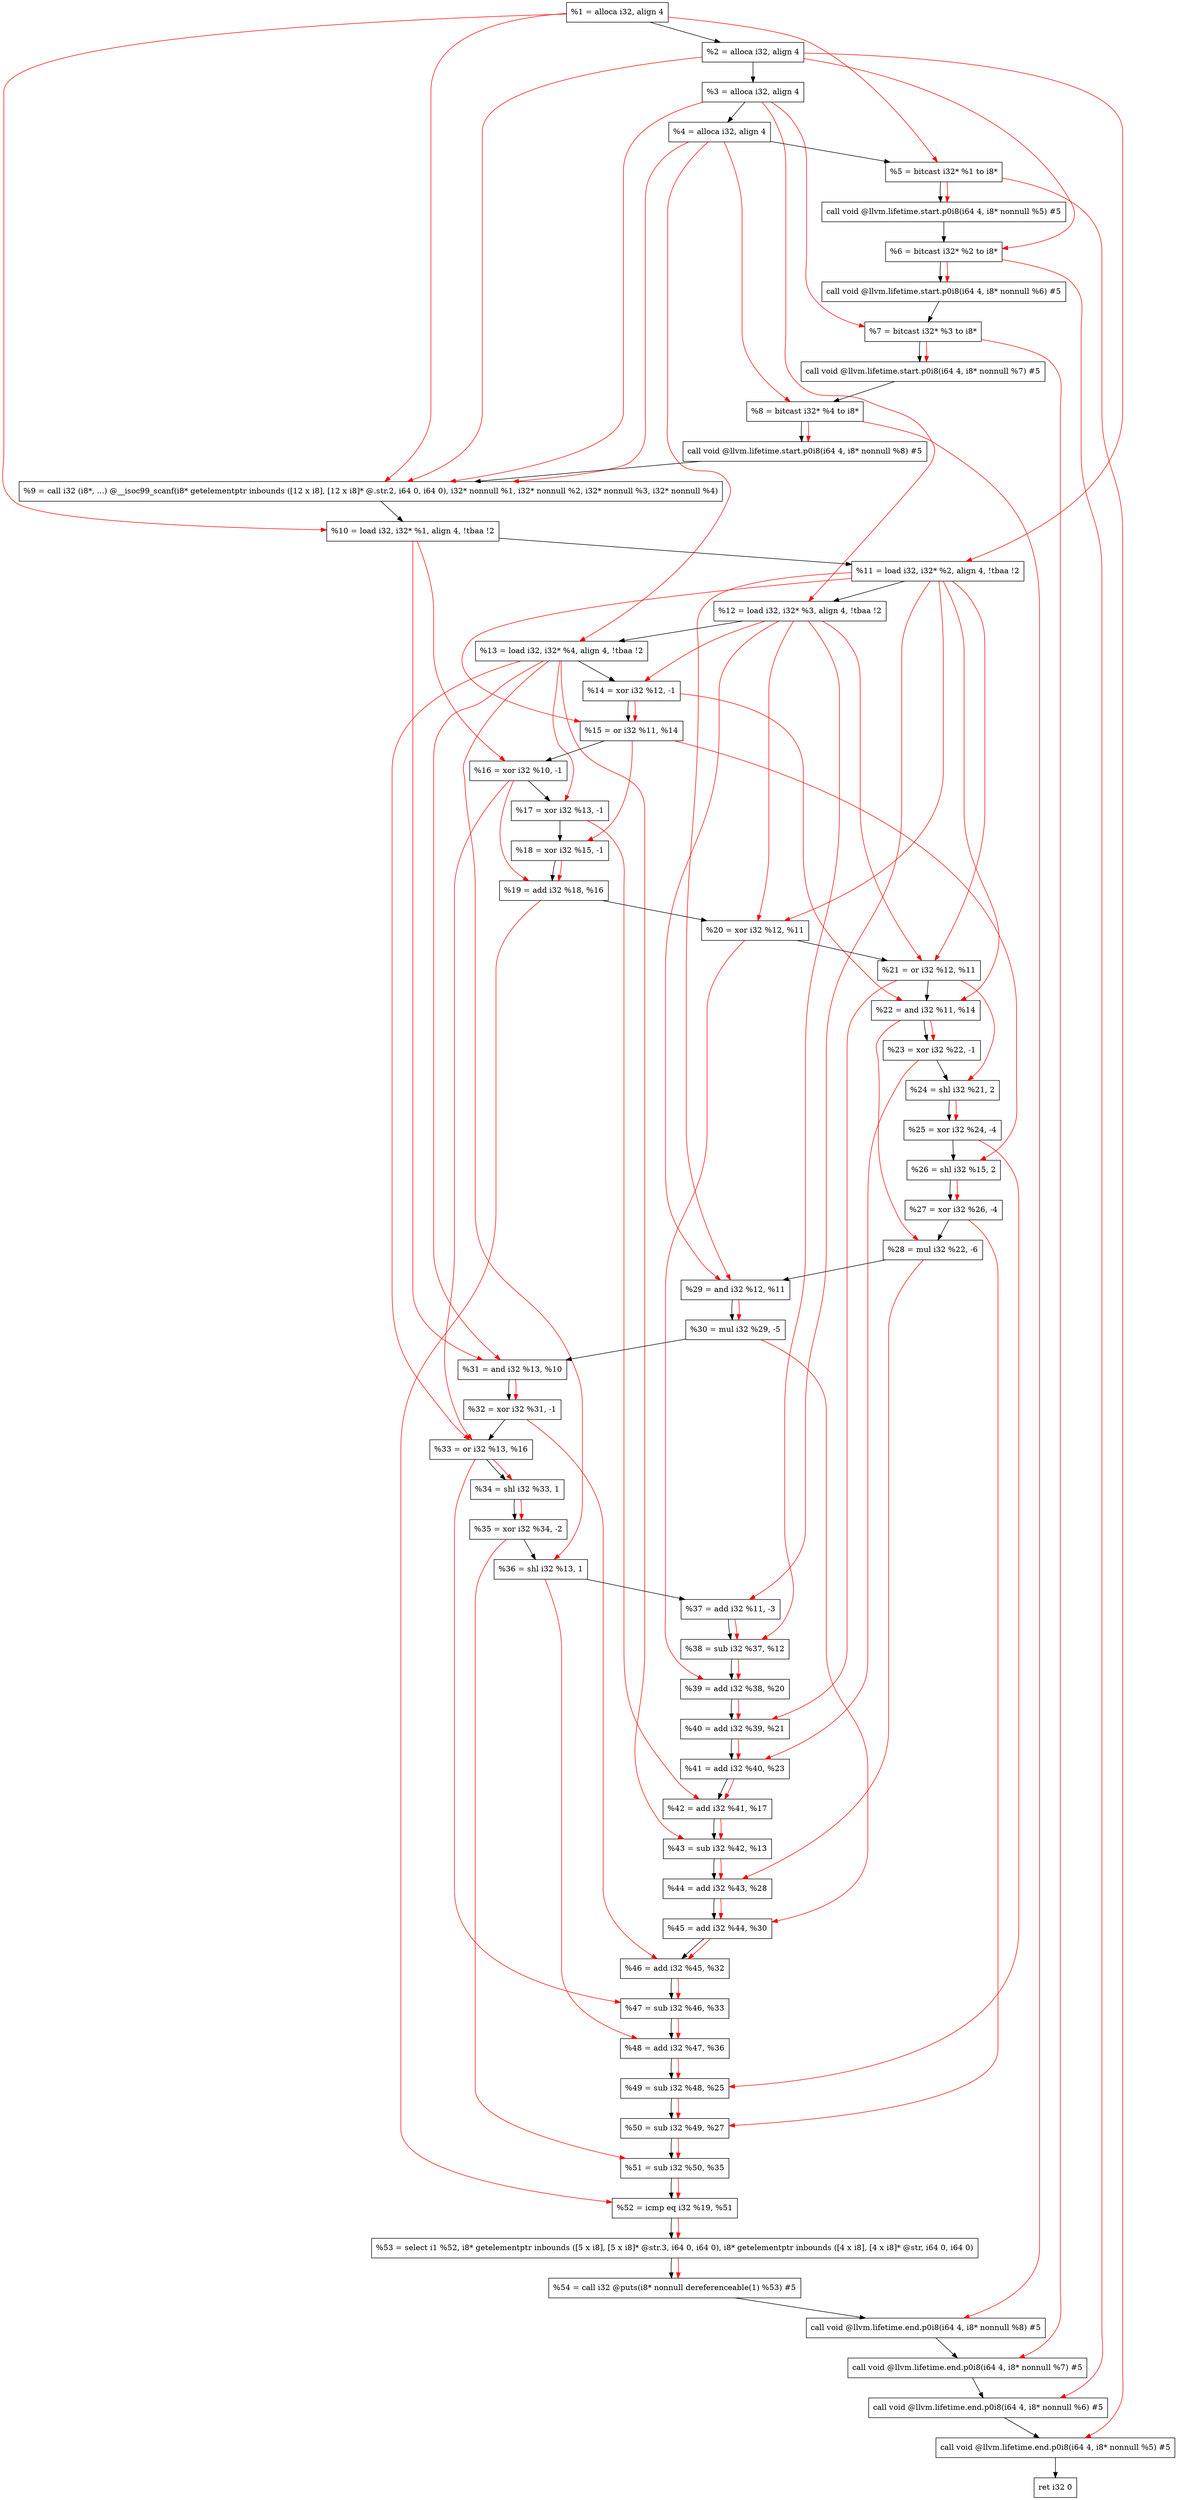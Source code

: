 digraph "DFG for'main' function" {
	Node0x1552ba8[shape=record, label="  %1 = alloca i32, align 4"];
	Node0x1552c28[shape=record, label="  %2 = alloca i32, align 4"];
	Node0x1552cb8[shape=record, label="  %3 = alloca i32, align 4"];
	Node0x1552d18[shape=record, label="  %4 = alloca i32, align 4"];
	Node0x1552dc8[shape=record, label="  %5 = bitcast i32* %1 to i8*"];
	Node0x15531f8[shape=record, label="  call void @llvm.lifetime.start.p0i8(i64 4, i8* nonnull %5) #5"];
	Node0x15532d8[shape=record, label="  %6 = bitcast i32* %2 to i8*"];
	Node0x15533d8[shape=record, label="  call void @llvm.lifetime.start.p0i8(i64 4, i8* nonnull %6) #5"];
	Node0x1553498[shape=record, label="  %7 = bitcast i32* %3 to i8*"];
	Node0x1553548[shape=record, label="  call void @llvm.lifetime.start.p0i8(i64 4, i8* nonnull %7) #5"];
	Node0x1553608[shape=record, label="  %8 = bitcast i32* %4 to i8*"];
	Node0x15536b8[shape=record, label="  call void @llvm.lifetime.start.p0i8(i64 4, i8* nonnull %8) #5"];
	Node0x154db10[shape=record, label="  %9 = call i32 (i8*, ...) @__isoc99_scanf(i8* getelementptr inbounds ([12 x i8], [12 x i8]* @.str.2, i64 0, i64 0), i32* nonnull %1, i32* nonnull %2, i32* nonnull %3, i32* nonnull %4)"];
	Node0x15538b8[shape=record, label="  %10 = load i32, i32* %1, align 4, !tbaa !2"];
	Node0x1554828[shape=record, label="  %11 = load i32, i32* %2, align 4, !tbaa !2"];
	Node0x1554e98[shape=record, label="  %12 = load i32, i32* %3, align 4, !tbaa !2"];
	Node0x1554ef8[shape=record, label="  %13 = load i32, i32* %4, align 4, !tbaa !2"];
	Node0x1554f70[shape=record, label="  %14 = xor i32 %12, -1"];
	Node0x1554fe0[shape=record, label="  %15 = or i32 %11, %14"];
	Node0x1555050[shape=record, label="  %16 = xor i32 %10, -1"];
	Node0x15550c0[shape=record, label="  %17 = xor i32 %13, -1"];
	Node0x1555130[shape=record, label="  %18 = xor i32 %15, -1"];
	Node0x15551a0[shape=record, label="  %19 = add i32 %18, %16"];
	Node0x1555210[shape=record, label="  %20 = xor i32 %12, %11"];
	Node0x1555280[shape=record, label="  %21 = or i32 %12, %11"];
	Node0x15552f0[shape=record, label="  %22 = and i32 %11, %14"];
	Node0x1555360[shape=record, label="  %23 = xor i32 %22, -1"];
	Node0x15553d0[shape=record, label="  %24 = shl i32 %21, 2"];
	Node0x1555440[shape=record, label="  %25 = xor i32 %24, -4"];
	Node0x15554b0[shape=record, label="  %26 = shl i32 %15, 2"];
	Node0x1555520[shape=record, label="  %27 = xor i32 %26, -4"];
	Node0x1555590[shape=record, label="  %28 = mul i32 %22, -6"];
	Node0x1555600[shape=record, label="  %29 = and i32 %12, %11"];
	Node0x1555670[shape=record, label="  %30 = mul i32 %29, -5"];
	Node0x15556e0[shape=record, label="  %31 = and i32 %13, %10"];
	Node0x1555750[shape=record, label="  %32 = xor i32 %31, -1"];
	Node0x15557c0[shape=record, label="  %33 = or i32 %13, %16"];
	Node0x1555830[shape=record, label="  %34 = shl i32 %33, 1"];
	Node0x15558a0[shape=record, label="  %35 = xor i32 %34, -2"];
	Node0x1555910[shape=record, label="  %36 = shl i32 %13, 1"];
	Node0x1555980[shape=record, label="  %37 = add i32 %11, -3"];
	Node0x15559f0[shape=record, label="  %38 = sub i32 %37, %12"];
	Node0x1555a60[shape=record, label="  %39 = add i32 %38, %20"];
	Node0x1555ad0[shape=record, label="  %40 = add i32 %39, %21"];
	Node0x1555b40[shape=record, label="  %41 = add i32 %40, %23"];
	Node0x1555bb0[shape=record, label="  %42 = add i32 %41, %17"];
	Node0x1555c20[shape=record, label="  %43 = sub i32 %42, %13"];
	Node0x1555c90[shape=record, label="  %44 = add i32 %43, %28"];
	Node0x1555d00[shape=record, label="  %45 = add i32 %44, %30"];
	Node0x1555d70[shape=record, label="  %46 = add i32 %45, %32"];
	Node0x1555de0[shape=record, label="  %47 = sub i32 %46, %33"];
	Node0x1555e50[shape=record, label="  %48 = add i32 %47, %36"];
	Node0x1555ec0[shape=record, label="  %49 = sub i32 %48, %25"];
	Node0x1555f30[shape=record, label="  %50 = sub i32 %49, %27"];
	Node0x1555fa0[shape=record, label="  %51 = sub i32 %50, %35"];
	Node0x1556010[shape=record, label="  %52 = icmp eq i32 %19, %51"];
	Node0x14f28b8[shape=record, label="  %53 = select i1 %52, i8* getelementptr inbounds ([5 x i8], [5 x i8]* @str.3, i64 0, i64 0), i8* getelementptr inbounds ([4 x i8], [4 x i8]* @str, i64 0, i64 0)"];
	Node0x15560a0[shape=record, label="  %54 = call i32 @puts(i8* nonnull dereferenceable(1) %53) #5"];
	Node0x1556348[shape=record, label="  call void @llvm.lifetime.end.p0i8(i64 4, i8* nonnull %8) #5"];
	Node0x15564a8[shape=record, label="  call void @llvm.lifetime.end.p0i8(i64 4, i8* nonnull %7) #5"];
	Node0x15565b8[shape=record, label="  call void @llvm.lifetime.end.p0i8(i64 4, i8* nonnull %6) #5"];
	Node0x15566c8[shape=record, label="  call void @llvm.lifetime.end.p0i8(i64 4, i8* nonnull %5) #5"];
	Node0x1556788[shape=record, label="  ret i32 0"];
	Node0x1552ba8 -> Node0x1552c28;
	Node0x1552c28 -> Node0x1552cb8;
	Node0x1552cb8 -> Node0x1552d18;
	Node0x1552d18 -> Node0x1552dc8;
	Node0x1552dc8 -> Node0x15531f8;
	Node0x15531f8 -> Node0x15532d8;
	Node0x15532d8 -> Node0x15533d8;
	Node0x15533d8 -> Node0x1553498;
	Node0x1553498 -> Node0x1553548;
	Node0x1553548 -> Node0x1553608;
	Node0x1553608 -> Node0x15536b8;
	Node0x15536b8 -> Node0x154db10;
	Node0x154db10 -> Node0x15538b8;
	Node0x15538b8 -> Node0x1554828;
	Node0x1554828 -> Node0x1554e98;
	Node0x1554e98 -> Node0x1554ef8;
	Node0x1554ef8 -> Node0x1554f70;
	Node0x1554f70 -> Node0x1554fe0;
	Node0x1554fe0 -> Node0x1555050;
	Node0x1555050 -> Node0x15550c0;
	Node0x15550c0 -> Node0x1555130;
	Node0x1555130 -> Node0x15551a0;
	Node0x15551a0 -> Node0x1555210;
	Node0x1555210 -> Node0x1555280;
	Node0x1555280 -> Node0x15552f0;
	Node0x15552f0 -> Node0x1555360;
	Node0x1555360 -> Node0x15553d0;
	Node0x15553d0 -> Node0x1555440;
	Node0x1555440 -> Node0x15554b0;
	Node0x15554b0 -> Node0x1555520;
	Node0x1555520 -> Node0x1555590;
	Node0x1555590 -> Node0x1555600;
	Node0x1555600 -> Node0x1555670;
	Node0x1555670 -> Node0x15556e0;
	Node0x15556e0 -> Node0x1555750;
	Node0x1555750 -> Node0x15557c0;
	Node0x15557c0 -> Node0x1555830;
	Node0x1555830 -> Node0x15558a0;
	Node0x15558a0 -> Node0x1555910;
	Node0x1555910 -> Node0x1555980;
	Node0x1555980 -> Node0x15559f0;
	Node0x15559f0 -> Node0x1555a60;
	Node0x1555a60 -> Node0x1555ad0;
	Node0x1555ad0 -> Node0x1555b40;
	Node0x1555b40 -> Node0x1555bb0;
	Node0x1555bb0 -> Node0x1555c20;
	Node0x1555c20 -> Node0x1555c90;
	Node0x1555c90 -> Node0x1555d00;
	Node0x1555d00 -> Node0x1555d70;
	Node0x1555d70 -> Node0x1555de0;
	Node0x1555de0 -> Node0x1555e50;
	Node0x1555e50 -> Node0x1555ec0;
	Node0x1555ec0 -> Node0x1555f30;
	Node0x1555f30 -> Node0x1555fa0;
	Node0x1555fa0 -> Node0x1556010;
	Node0x1556010 -> Node0x14f28b8;
	Node0x14f28b8 -> Node0x15560a0;
	Node0x15560a0 -> Node0x1556348;
	Node0x1556348 -> Node0x15564a8;
	Node0x15564a8 -> Node0x15565b8;
	Node0x15565b8 -> Node0x15566c8;
	Node0x15566c8 -> Node0x1556788;
edge [color=red]
	Node0x1552ba8 -> Node0x1552dc8;
	Node0x1552dc8 -> Node0x15531f8;
	Node0x1552c28 -> Node0x15532d8;
	Node0x15532d8 -> Node0x15533d8;
	Node0x1552cb8 -> Node0x1553498;
	Node0x1553498 -> Node0x1553548;
	Node0x1552d18 -> Node0x1553608;
	Node0x1553608 -> Node0x15536b8;
	Node0x1552ba8 -> Node0x154db10;
	Node0x1552c28 -> Node0x154db10;
	Node0x1552cb8 -> Node0x154db10;
	Node0x1552d18 -> Node0x154db10;
	Node0x1552ba8 -> Node0x15538b8;
	Node0x1552c28 -> Node0x1554828;
	Node0x1552cb8 -> Node0x1554e98;
	Node0x1552d18 -> Node0x1554ef8;
	Node0x1554e98 -> Node0x1554f70;
	Node0x1554828 -> Node0x1554fe0;
	Node0x1554f70 -> Node0x1554fe0;
	Node0x15538b8 -> Node0x1555050;
	Node0x1554ef8 -> Node0x15550c0;
	Node0x1554fe0 -> Node0x1555130;
	Node0x1555130 -> Node0x15551a0;
	Node0x1555050 -> Node0x15551a0;
	Node0x1554e98 -> Node0x1555210;
	Node0x1554828 -> Node0x1555210;
	Node0x1554e98 -> Node0x1555280;
	Node0x1554828 -> Node0x1555280;
	Node0x1554828 -> Node0x15552f0;
	Node0x1554f70 -> Node0x15552f0;
	Node0x15552f0 -> Node0x1555360;
	Node0x1555280 -> Node0x15553d0;
	Node0x15553d0 -> Node0x1555440;
	Node0x1554fe0 -> Node0x15554b0;
	Node0x15554b0 -> Node0x1555520;
	Node0x15552f0 -> Node0x1555590;
	Node0x1554e98 -> Node0x1555600;
	Node0x1554828 -> Node0x1555600;
	Node0x1555600 -> Node0x1555670;
	Node0x1554ef8 -> Node0x15556e0;
	Node0x15538b8 -> Node0x15556e0;
	Node0x15556e0 -> Node0x1555750;
	Node0x1554ef8 -> Node0x15557c0;
	Node0x1555050 -> Node0x15557c0;
	Node0x15557c0 -> Node0x1555830;
	Node0x1555830 -> Node0x15558a0;
	Node0x1554ef8 -> Node0x1555910;
	Node0x1554828 -> Node0x1555980;
	Node0x1555980 -> Node0x15559f0;
	Node0x1554e98 -> Node0x15559f0;
	Node0x15559f0 -> Node0x1555a60;
	Node0x1555210 -> Node0x1555a60;
	Node0x1555a60 -> Node0x1555ad0;
	Node0x1555280 -> Node0x1555ad0;
	Node0x1555ad0 -> Node0x1555b40;
	Node0x1555360 -> Node0x1555b40;
	Node0x1555b40 -> Node0x1555bb0;
	Node0x15550c0 -> Node0x1555bb0;
	Node0x1555bb0 -> Node0x1555c20;
	Node0x1554ef8 -> Node0x1555c20;
	Node0x1555c20 -> Node0x1555c90;
	Node0x1555590 -> Node0x1555c90;
	Node0x1555c90 -> Node0x1555d00;
	Node0x1555670 -> Node0x1555d00;
	Node0x1555d00 -> Node0x1555d70;
	Node0x1555750 -> Node0x1555d70;
	Node0x1555d70 -> Node0x1555de0;
	Node0x15557c0 -> Node0x1555de0;
	Node0x1555de0 -> Node0x1555e50;
	Node0x1555910 -> Node0x1555e50;
	Node0x1555e50 -> Node0x1555ec0;
	Node0x1555440 -> Node0x1555ec0;
	Node0x1555ec0 -> Node0x1555f30;
	Node0x1555520 -> Node0x1555f30;
	Node0x1555f30 -> Node0x1555fa0;
	Node0x15558a0 -> Node0x1555fa0;
	Node0x15551a0 -> Node0x1556010;
	Node0x1555fa0 -> Node0x1556010;
	Node0x1556010 -> Node0x14f28b8;
	Node0x14f28b8 -> Node0x15560a0;
	Node0x1553608 -> Node0x1556348;
	Node0x1553498 -> Node0x15564a8;
	Node0x15532d8 -> Node0x15565b8;
	Node0x1552dc8 -> Node0x15566c8;
}
